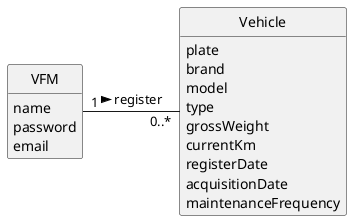 @startuml
skinparam monochrome true
skinparam packageStyle rectangle
skinparam shadowing false

'left to right direction

skinparam classAttributeIconSize 0

hide circle
hide methods

'title Domain Model

'class Platform {
'  -description
'}

class VFM {
    name
    password
    email
}




class Vehicle {
    plate
    brand
    model
    type
    grossWeight
    currentKm
    registerDate
    acquisitionDate
    maintenanceFrequency
}

'class User {
'    name
'    email
'    password
'}

'Platform "1" -- "*" VFM : has registered >

VFM "1" - "0..*" Vehicle : register >




@enduml